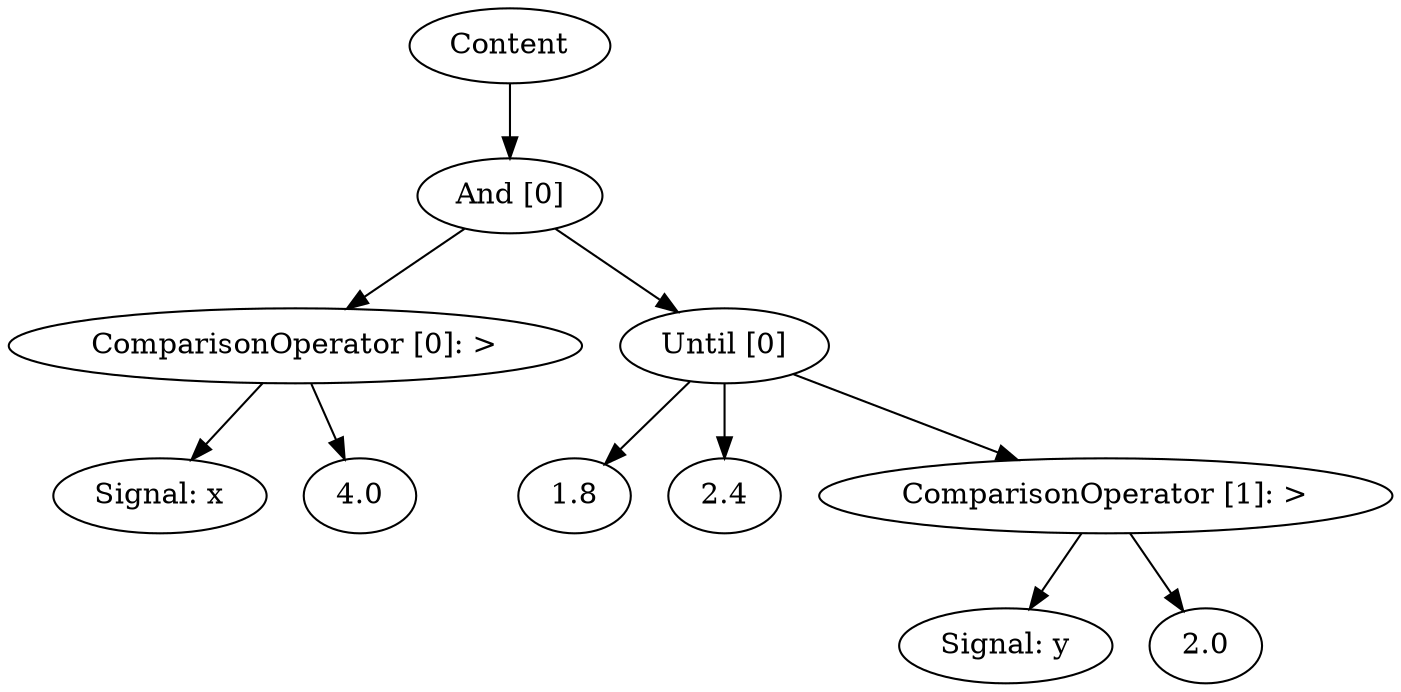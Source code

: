 digraph stlTree {
	"Content_0"[label="Content"];
	"And_0"[label="And [0]"];
	"Content_0" -> "And_0";
	"ComparisonOperator_0"[label="ComparisonOperator [0]: >"];
	"And_0" -> "ComparisonOperator_0";
	"Signal_0"[label="Signal: x"];
	"ComparisonOperator_0" -> "Signal_0";
	"FloatValue_0"[label="4.0"];
	"ComparisonOperator_0" -> "FloatValue_0";
	"Until_0"[label="Until [0]"];
	"And_0" -> "Until_0";
	"FloatValue_1"[label="1.8"];
	"Until_0" -> "FloatValue_1";
	"FloatValue_2"[label="2.4"];
	"Until_0" -> "FloatValue_2";
	"ComparisonOperator_1"[label="ComparisonOperator [1]: >"];
	"Until_0" -> "ComparisonOperator_1";
	"Signal_1"[label="Signal: y"];
	"ComparisonOperator_1" -> "Signal_1";
	"FloatValue_3"[label="2.0"];
	"ComparisonOperator_1" -> "FloatValue_3";
}